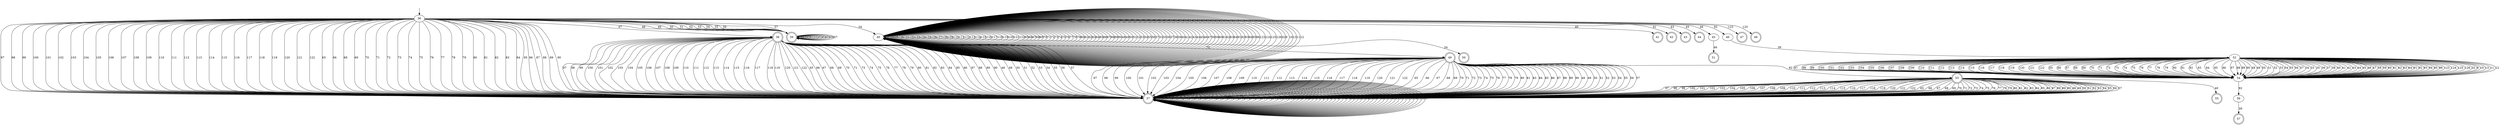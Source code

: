 digraph fa {
	36 [label=36]
	37 [label=37]
	38 [label=38]
	39 [label=39]
	40 [label=40]
	41 [label=41]
	42 [label=42]
	43 [label=43]
	44 [label=44]
	45 [label=45]
	46 [label=46]
	47 [label=47]
	48 [label=48]
	49 [label=49]
	50 [label=50]
	51 [label=51]
	52 [label=52]
	53 [label=53]
	54 [label=54]
	55 [label=55]
	56 [label=56]
	57 [label=57]
	36
	37 [shape=doublecircle]
	38 [shape=doublecircle]
	39 [shape=doublecircle]
	40
	41 [shape=doublecircle]
	42 [shape=doublecircle]
	43 [shape=doublecircle]
	44 [shape=doublecircle]
	45
	46
	47 [shape=doublecircle]
	48 [shape=doublecircle]
	49 [shape=doublecircle]
	50 [shape=doublecircle]
	51 [shape=doublecircle]
	52
	53 [shape=doublecircle]
	54
	55 [shape=doublecircle]
	56
	57 [shape=doublecircle]
	36 -> 37 [label=97]
	36 -> 37 [label=98]
	36 -> 37 [label=99]
	36 -> 37 [label=100]
	36 -> 37 [label=101]
	36 -> 37 [label=102]
	36 -> 37 [label=103]
	36 -> 37 [label=104]
	36 -> 37 [label=105]
	36 -> 37 [label=106]
	36 -> 37 [label=107]
	36 -> 37 [label=108]
	36 -> 37 [label=109]
	36 -> 37 [label=110]
	36 -> 37 [label=111]
	36 -> 37 [label=112]
	36 -> 37 [label=113]
	36 -> 37 [label=114]
	36 -> 37 [label=115]
	36 -> 37 [label=116]
	36 -> 37 [label=117]
	36 -> 37 [label=118]
	36 -> 37 [label=119]
	36 -> 37 [label=120]
	36 -> 37 [label=121]
	36 -> 37 [label=122]
	36 -> 37 [label=65]
	36 -> 37 [label=66]
	36 -> 38 [label=67]
	36 -> 37 [label=68]
	36 -> 37 [label=69]
	36 -> 37 [label=70]
	36 -> 37 [label=71]
	36 -> 37 [label=72]
	36 -> 37 [label=73]
	36 -> 37 [label=74]
	36 -> 37 [label=75]
	36 -> 37 [label=76]
	36 -> 37 [label=77]
	36 -> 37 [label=78]
	36 -> 37 [label=79]
	36 -> 37 [label=80]
	36 -> 37 [label=81]
	36 -> 37 [label=82]
	36 -> 37 [label=83]
	36 -> 37 [label=84]
	36 -> 37 [label=85]
	36 -> 37 [label=86]
	36 -> 37 [label=87]
	36 -> 37 [label=88]
	36 -> 37 [label=89]
	36 -> 37 [label=90]
	36 -> 39 [label=48]
	36 -> 39 [label=49]
	36 -> 39 [label=50]
	36 -> 39 [label=51]
	36 -> 39 [label=52]
	36 -> 39 [label=53]
	36 -> 39 [label=54]
	36 -> 39 [label=55]
	36 -> 39 [label=56]
	36 -> 39 [label=57]
	36 -> 40 [label=34]
	36 -> 41 [label=40]
	36 -> 42 [label=41]
	36 -> 43 [label=43]
	36 -> 44 [label=45]
	36 -> 45 [label=46]
	36 -> 46 [label=92]
	36 -> 47 [label=123]
	36 -> 48 [label=125]
	37 -> 37 [label=97]
	37 -> 37 [label=98]
	37 -> 37 [label=99]
	37 -> 37 [label=100]
	37 -> 37 [label=101]
	37 -> 37 [label=102]
	37 -> 37 [label=103]
	37 -> 37 [label=104]
	37 -> 37 [label=105]
	37 -> 37 [label=106]
	37 -> 37 [label=107]
	37 -> 37 [label=108]
	37 -> 37 [label=109]
	37 -> 37 [label=110]
	37 -> 37 [label=111]
	37 -> 37 [label=112]
	37 -> 37 [label=113]
	37 -> 37 [label=114]
	37 -> 37 [label=115]
	37 -> 37 [label=116]
	37 -> 37 [label=117]
	37 -> 37 [label=118]
	37 -> 37 [label=119]
	37 -> 37 [label=120]
	37 -> 37 [label=121]
	37 -> 37 [label=122]
	37 -> 37 [label=65]
	37 -> 37 [label=66]
	37 -> 37 [label=67]
	37 -> 37 [label=68]
	37 -> 37 [label=69]
	37 -> 37 [label=70]
	37 -> 37 [label=71]
	37 -> 37 [label=72]
	37 -> 37 [label=73]
	37 -> 37 [label=74]
	37 -> 37 [label=75]
	37 -> 37 [label=76]
	37 -> 37 [label=77]
	37 -> 37 [label=78]
	37 -> 37 [label=79]
	37 -> 37 [label=80]
	37 -> 37 [label=81]
	37 -> 37 [label=82]
	37 -> 37 [label=83]
	37 -> 37 [label=84]
	37 -> 37 [label=85]
	37 -> 37 [label=86]
	37 -> 37 [label=87]
	37 -> 37 [label=88]
	37 -> 37 [label=89]
	37 -> 37 [label=90]
	37 -> 37 [label=48]
	37 -> 37 [label=49]
	37 -> 37 [label=50]
	37 -> 37 [label=51]
	37 -> 37 [label=52]
	37 -> 37 [label=53]
	37 -> 37 [label=54]
	37 -> 37 [label=55]
	37 -> 37 [label=56]
	37 -> 37 [label=57]
	38 -> 37 [label=97]
	38 -> 37 [label=98]
	38 -> 37 [label=99]
	38 -> 37 [label=100]
	38 -> 37 [label=101]
	38 -> 37 [label=102]
	38 -> 37 [label=103]
	38 -> 37 [label=104]
	38 -> 37 [label=105]
	38 -> 37 [label=106]
	38 -> 37 [label=107]
	38 -> 37 [label=108]
	38 -> 37 [label=109]
	38 -> 37 [label=110]
	38 -> 37 [label=111]
	38 -> 37 [label=112]
	38 -> 37 [label=113]
	38 -> 37 [label=114]
	38 -> 37 [label=115]
	38 -> 37 [label=116]
	38 -> 37 [label=117]
	38 -> 37 [label=118]
	38 -> 37 [label=119]
	38 -> 37 [label=120]
	38 -> 37 [label=121]
	38 -> 37 [label=122]
	38 -> 37 [label=65]
	38 -> 37 [label=66]
	38 -> 37 [label=67]
	38 -> 37 [label=68]
	38 -> 37 [label=69]
	38 -> 37 [label=70]
	38 -> 37 [label=71]
	38 -> 49 [label=72]
	38 -> 37 [label=73]
	38 -> 37 [label=74]
	38 -> 37 [label=75]
	38 -> 37 [label=76]
	38 -> 37 [label=77]
	38 -> 37 [label=78]
	38 -> 37 [label=79]
	38 -> 37 [label=80]
	38 -> 37 [label=81]
	38 -> 37 [label=82]
	38 -> 37 [label=83]
	38 -> 37 [label=84]
	38 -> 37 [label=85]
	38 -> 37 [label=86]
	38 -> 37 [label=87]
	38 -> 37 [label=88]
	38 -> 37 [label=89]
	38 -> 37 [label=90]
	38 -> 37 [label=48]
	38 -> 37 [label=49]
	38 -> 37 [label=50]
	38 -> 37 [label=51]
	38 -> 37 [label=52]
	38 -> 37 [label=53]
	38 -> 37 [label=54]
	38 -> 37 [label=55]
	38 -> 37 [label=56]
	38 -> 37 [label=57]
	39 -> 39 [label=48]
	39 -> 39 [label=49]
	39 -> 39 [label=50]
	39 -> 39 [label=51]
	39 -> 39 [label=52]
	39 -> 39 [label=53]
	39 -> 39 [label=54]
	39 -> 39 [label=55]
	39 -> 39 [label=56]
	39 -> 39 [label=57]
	40 -> 40 [label=97]
	40 -> 40 [label=98]
	40 -> 40 [label=99]
	40 -> 40 [label=100]
	40 -> 40 [label=101]
	40 -> 40 [label=102]
	40 -> 40 [label=103]
	40 -> 40 [label=104]
	40 -> 40 [label=105]
	40 -> 40 [label=106]
	40 -> 40 [label=107]
	40 -> 40 [label=108]
	40 -> 40 [label=109]
	40 -> 40 [label=110]
	40 -> 40 [label=111]
	40 -> 40 [label=112]
	40 -> 40 [label=113]
	40 -> 40 [label=114]
	40 -> 40 [label=115]
	40 -> 40 [label=116]
	40 -> 40 [label=117]
	40 -> 40 [label=118]
	40 -> 40 [label=119]
	40 -> 40 [label=120]
	40 -> 40 [label=121]
	40 -> 40 [label=122]
	40 -> 40 [label=65]
	40 -> 40 [label=66]
	40 -> 40 [label=67]
	40 -> 40 [label=68]
	40 -> 40 [label=69]
	40 -> 40 [label=70]
	40 -> 40 [label=71]
	40 -> 40 [label=72]
	40 -> 40 [label=73]
	40 -> 40 [label=74]
	40 -> 40 [label=75]
	40 -> 40 [label=76]
	40 -> 40 [label=77]
	40 -> 40 [label=78]
	40 -> 40 [label=79]
	40 -> 40 [label=80]
	40 -> 40 [label=81]
	40 -> 40 [label=82]
	40 -> 40 [label=83]
	40 -> 40 [label=84]
	40 -> 40 [label=85]
	40 -> 40 [label=86]
	40 -> 40 [label=87]
	40 -> 40 [label=88]
	40 -> 40 [label=89]
	40 -> 40 [label=90]
	40 -> 40 [label=48]
	40 -> 40 [label=49]
	40 -> 40 [label=50]
	40 -> 40 [label=51]
	40 -> 40 [label=52]
	40 -> 40 [label=53]
	40 -> 40 [label=54]
	40 -> 40 [label=55]
	40 -> 40 [label=56]
	40 -> 40 [label=57]
	40 -> 50 [label=34]
	40 -> 40 [label=33]
	40 -> 40 [label=35]
	40 -> 40 [label=36]
	40 -> 40 [label=37]
	40 -> 40 [label=38]
	40 -> 40 [label=39]
	40 -> 40 [label=40]
	40 -> 40 [label=41]
	40 -> 40 [label=42]
	40 -> 40 [label=43]
	40 -> 40 [label=44]
	40 -> 40 [label=45]
	40 -> 40 [label=46]
	40 -> 40 [label=47]
	40 -> 40 [label=58]
	40 -> 40 [label=59]
	40 -> 40 [label=60]
	40 -> 40 [label=61]
	40 -> 40 [label=62]
	40 -> 40 [label=63]
	40 -> 40 [label=64]
	40 -> 40 [label=91]
	40 -> 40 [label=92]
	40 -> 40 [label=93]
	40 -> 40 [label=94]
	40 -> 40 [label=95]
	40 -> 40 [label=96]
	40 -> 40 [label=123]
	40 -> 40 [label=124]
	40 -> 40 [label=125]
	40 -> 40 [label=126]
	40 -> 40 [label=32]
	40 -> 40 [label=9]
	40 -> 40 [label=10]
	40 -> 40 [label=13]
	40 -> 40 [label=11]
	40 -> 40 [label=12]
	45 -> 51 [label=46]
	46 -> 52 [label=39]
	49 -> 37 [label=97]
	49 -> 37 [label=98]
	49 -> 37 [label=99]
	49 -> 37 [label=100]
	49 -> 37 [label=101]
	49 -> 37 [label=102]
	49 -> 37 [label=103]
	49 -> 37 [label=104]
	49 -> 37 [label=105]
	49 -> 37 [label=106]
	49 -> 37 [label=107]
	49 -> 37 [label=108]
	49 -> 37 [label=109]
	49 -> 37 [label=110]
	49 -> 37 [label=111]
	49 -> 37 [label=112]
	49 -> 37 [label=113]
	49 -> 37 [label=114]
	49 -> 37 [label=115]
	49 -> 37 [label=116]
	49 -> 37 [label=117]
	49 -> 37 [label=118]
	49 -> 37 [label=119]
	49 -> 37 [label=120]
	49 -> 37 [label=121]
	49 -> 37 [label=122]
	49 -> 37 [label=65]
	49 -> 37 [label=66]
	49 -> 37 [label=67]
	49 -> 37 [label=68]
	49 -> 37 [label=69]
	49 -> 37 [label=70]
	49 -> 37 [label=71]
	49 -> 37 [label=72]
	49 -> 37 [label=73]
	49 -> 37 [label=74]
	49 -> 37 [label=75]
	49 -> 37 [label=76]
	49 -> 37 [label=77]
	49 -> 37 [label=78]
	49 -> 37 [label=79]
	49 -> 37 [label=80]
	49 -> 37 [label=81]
	49 -> 53 [label=82]
	49 -> 37 [label=83]
	49 -> 37 [label=84]
	49 -> 37 [label=85]
	49 -> 37 [label=86]
	49 -> 37 [label=87]
	49 -> 37 [label=88]
	49 -> 37 [label=89]
	49 -> 37 [label=90]
	49 -> 37 [label=48]
	49 -> 37 [label=49]
	49 -> 37 [label=50]
	49 -> 37 [label=51]
	49 -> 37 [label=52]
	49 -> 37 [label=53]
	49 -> 37 [label=54]
	49 -> 37 [label=55]
	49 -> 37 [label=56]
	49 -> 37 [label=57]
	52 -> 54 [label=97]
	52 -> 54 [label=98]
	52 -> 54 [label=99]
	52 -> 54 [label=100]
	52 -> 54 [label=101]
	52 -> 54 [label=102]
	52 -> 54 [label=103]
	52 -> 54 [label=104]
	52 -> 54 [label=105]
	52 -> 54 [label=106]
	52 -> 54 [label=107]
	52 -> 54 [label=108]
	52 -> 54 [label=109]
	52 -> 54 [label=110]
	52 -> 54 [label=111]
	52 -> 54 [label=112]
	52 -> 54 [label=113]
	52 -> 54 [label=114]
	52 -> 54 [label=115]
	52 -> 54 [label=116]
	52 -> 54 [label=117]
	52 -> 54 [label=118]
	52 -> 54 [label=119]
	52 -> 54 [label=120]
	52 -> 54 [label=121]
	52 -> 54 [label=122]
	52 -> 54 [label=65]
	52 -> 54 [label=66]
	52 -> 54 [label=67]
	52 -> 54 [label=68]
	52 -> 54 [label=69]
	52 -> 54 [label=70]
	52 -> 54 [label=71]
	52 -> 54 [label=72]
	52 -> 54 [label=73]
	52 -> 54 [label=74]
	52 -> 54 [label=75]
	52 -> 54 [label=76]
	52 -> 54 [label=77]
	52 -> 54 [label=78]
	52 -> 54 [label=79]
	52 -> 54 [label=80]
	52 -> 54 [label=81]
	52 -> 54 [label=82]
	52 -> 54 [label=83]
	52 -> 54 [label=84]
	52 -> 54 [label=85]
	52 -> 54 [label=86]
	52 -> 54 [label=87]
	52 -> 54 [label=88]
	52 -> 54 [label=89]
	52 -> 54 [label=90]
	52 -> 54 [label=48]
	52 -> 54 [label=49]
	52 -> 54 [label=50]
	52 -> 54 [label=51]
	52 -> 54 [label=52]
	52 -> 54 [label=53]
	52 -> 54 [label=54]
	52 -> 54 [label=55]
	52 -> 54 [label=56]
	52 -> 54 [label=57]
	52 -> 54 [label=34]
	52 -> 54 [label=33]
	52 -> 54 [label=35]
	52 -> 54 [label=36]
	52 -> 54 [label=37]
	52 -> 54 [label=38]
	52 -> 54 [label=40]
	52 -> 54 [label=41]
	52 -> 54 [label=42]
	52 -> 54 [label=43]
	52 -> 54 [label=44]
	52 -> 54 [label=45]
	52 -> 54 [label=46]
	52 -> 54 [label=47]
	52 -> 54 [label=58]
	52 -> 54 [label=59]
	52 -> 54 [label=60]
	52 -> 54 [label=61]
	52 -> 54 [label=62]
	52 -> 54 [label=63]
	52 -> 54 [label=64]
	52 -> 54 [label=91]
	52 -> 54 [label=92]
	52 -> 54 [label=93]
	52 -> 54 [label=94]
	52 -> 54 [label=95]
	52 -> 54 [label=96]
	52 -> 54 [label=123]
	52 -> 54 [label=124]
	52 -> 54 [label=125]
	52 -> 54 [label=126]
	52 -> 54 [label=32]
	52 -> 54 [label=9]
	52 -> 54 [label=10]
	52 -> 54 [label=13]
	52 -> 54 [label=11]
	52 -> 54 [label=12]
	53 -> 37 [label=97]
	53 -> 37 [label=98]
	53 -> 37 [label=99]
	53 -> 37 [label=100]
	53 -> 37 [label=101]
	53 -> 37 [label=102]
	53 -> 37 [label=103]
	53 -> 37 [label=104]
	53 -> 37 [label=105]
	53 -> 37 [label=106]
	53 -> 37 [label=107]
	53 -> 37 [label=108]
	53 -> 37 [label=109]
	53 -> 37 [label=110]
	53 -> 37 [label=111]
	53 -> 37 [label=112]
	53 -> 37 [label=113]
	53 -> 37 [label=114]
	53 -> 37 [label=115]
	53 -> 37 [label=116]
	53 -> 37 [label=117]
	53 -> 37 [label=118]
	53 -> 37 [label=119]
	53 -> 37 [label=120]
	53 -> 37 [label=121]
	53 -> 37 [label=122]
	53 -> 37 [label=65]
	53 -> 37 [label=66]
	53 -> 37 [label=67]
	53 -> 37 [label=68]
	53 -> 37 [label=69]
	53 -> 37 [label=70]
	53 -> 37 [label=71]
	53 -> 37 [label=72]
	53 -> 37 [label=73]
	53 -> 37 [label=74]
	53 -> 37 [label=75]
	53 -> 37 [label=76]
	53 -> 37 [label=77]
	53 -> 37 [label=78]
	53 -> 37 [label=79]
	53 -> 37 [label=80]
	53 -> 37 [label=81]
	53 -> 37 [label=82]
	53 -> 37 [label=83]
	53 -> 37 [label=84]
	53 -> 37 [label=85]
	53 -> 37 [label=86]
	53 -> 37 [label=87]
	53 -> 37 [label=88]
	53 -> 37 [label=89]
	53 -> 37 [label=90]
	53 -> 37 [label=48]
	53 -> 37 [label=49]
	53 -> 37 [label=50]
	53 -> 37 [label=51]
	53 -> 37 [label=52]
	53 -> 37 [label=53]
	53 -> 37 [label=54]
	53 -> 37 [label=55]
	53 -> 37 [label=56]
	53 -> 37 [label=57]
	53 -> 55 [label=40]
	54 -> 56 [label=92]
	56 -> 57 [label=39]
	"" [shape=plaintext]
	"" -> 36
}
